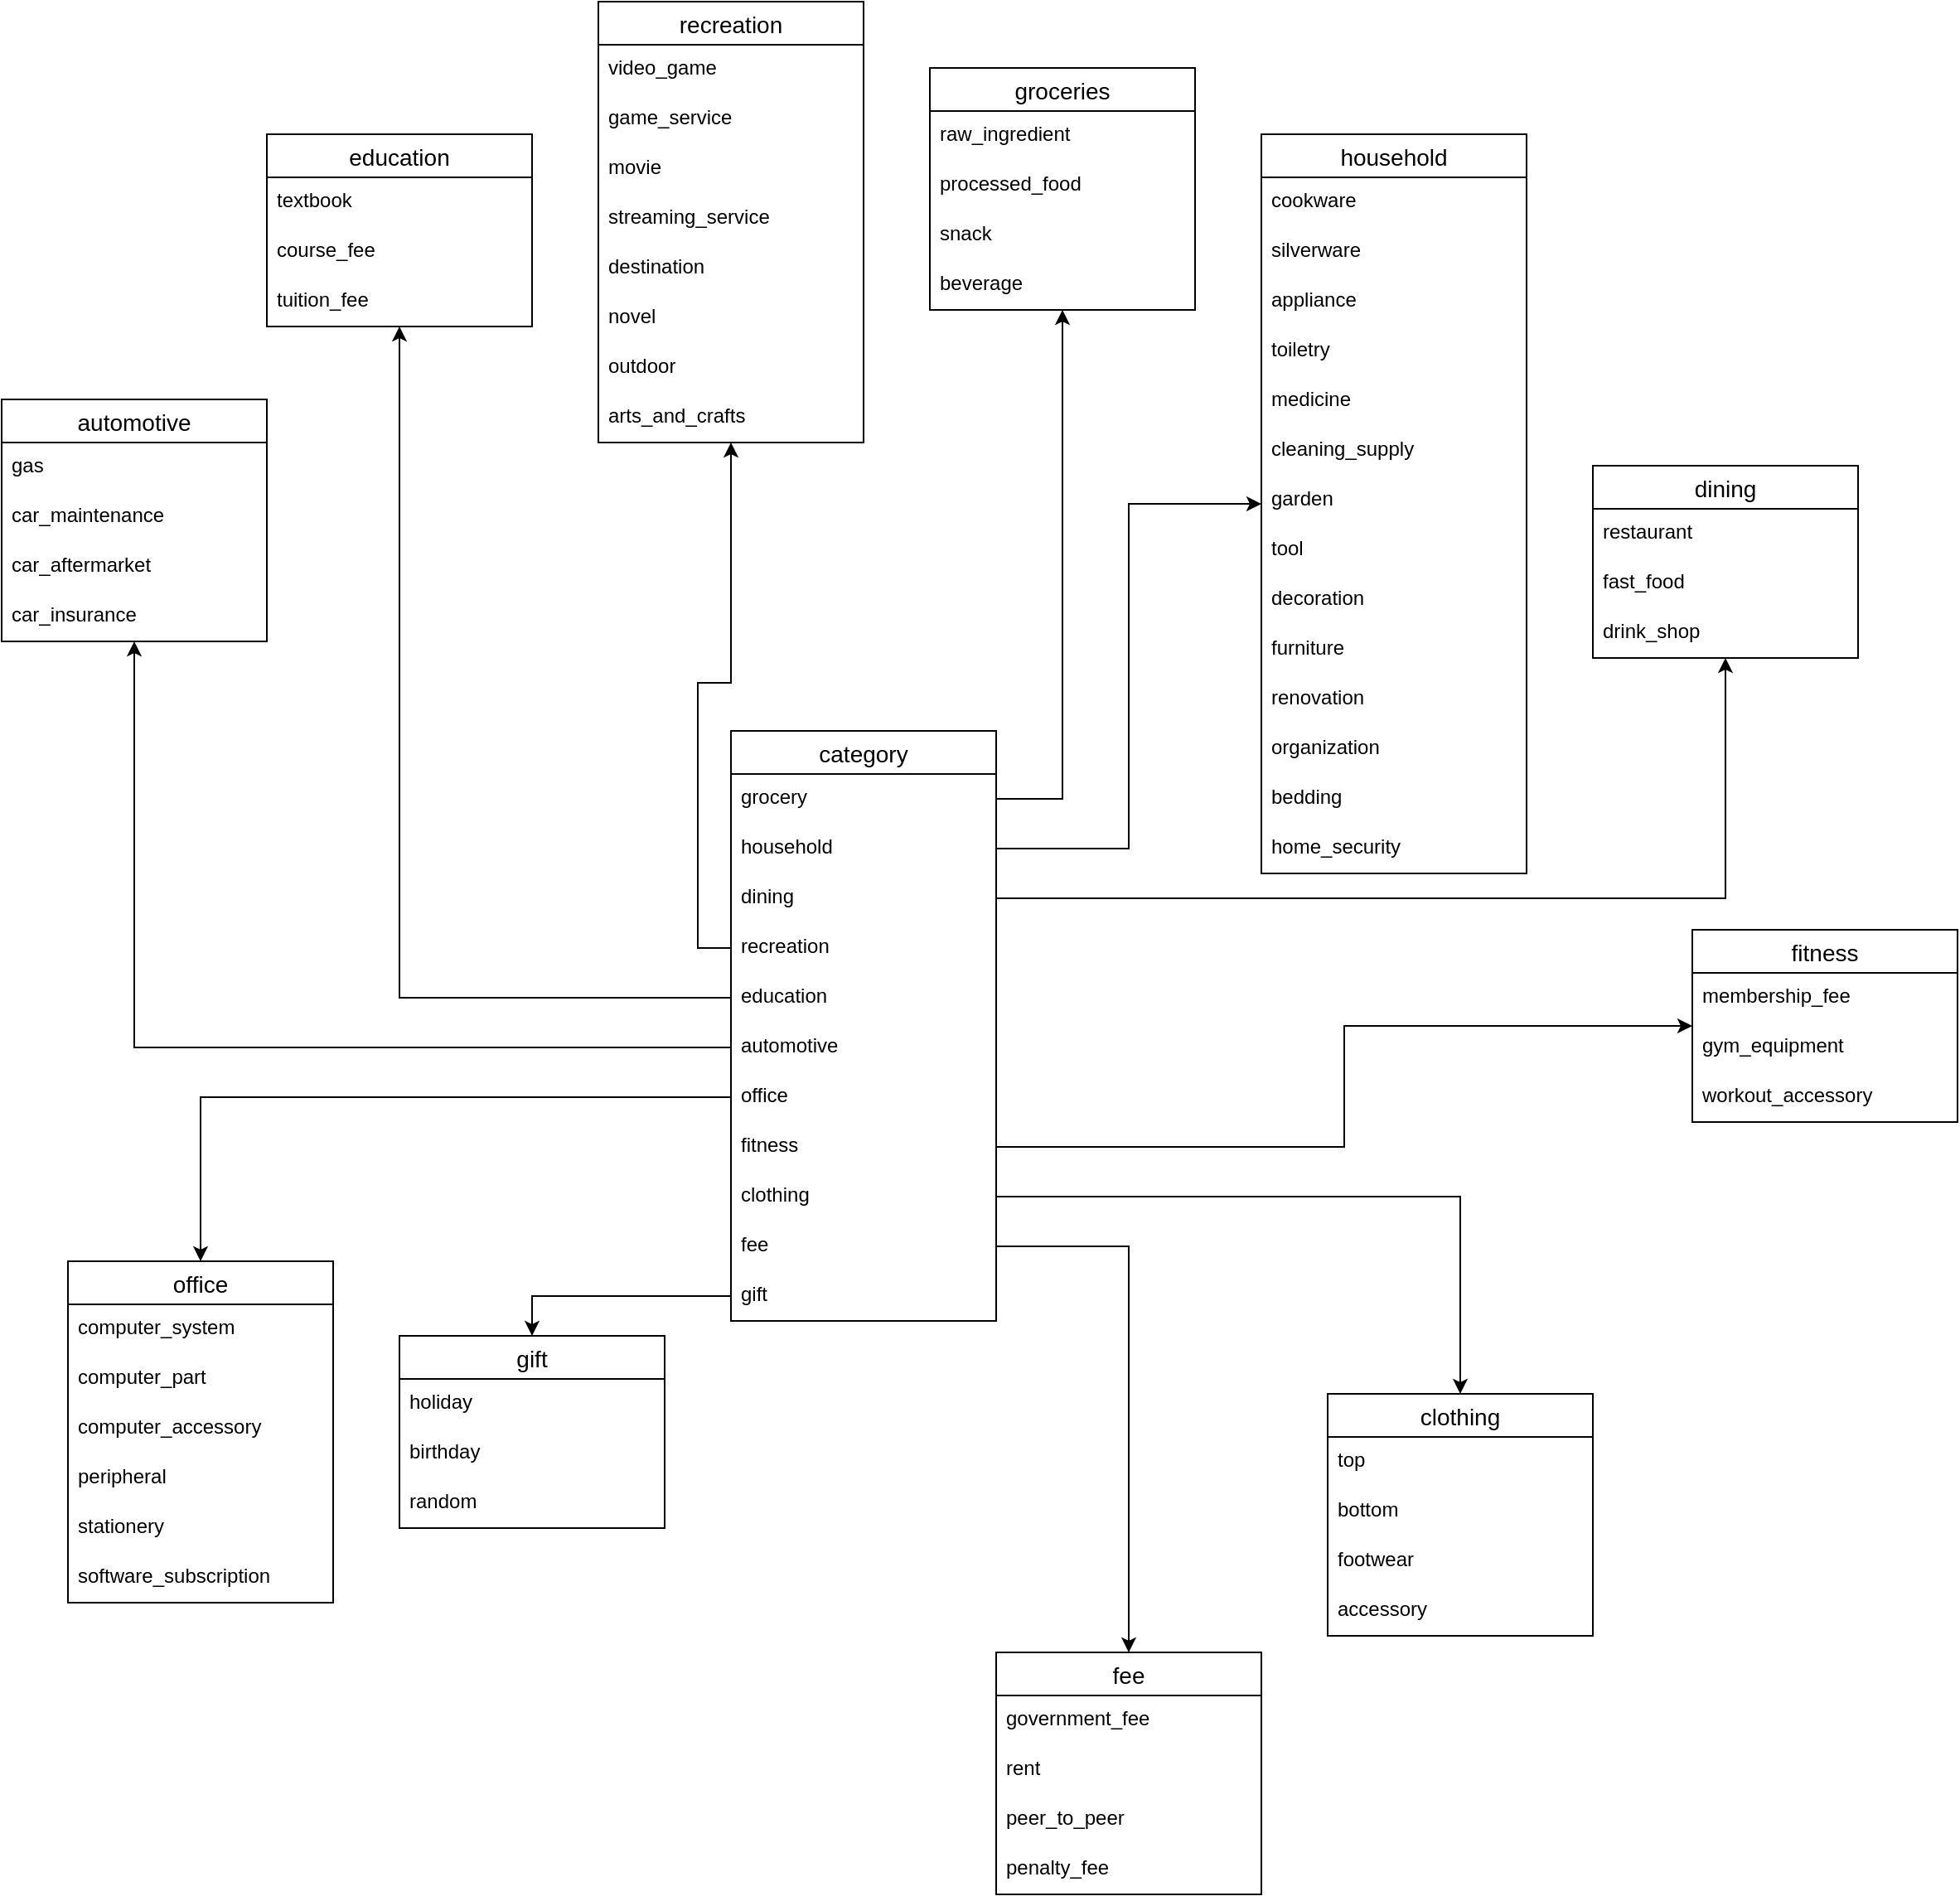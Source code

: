 <mxfile version="18.0.1" type="device"><diagram id="R2lEEEUBdFMjLlhIrx00" name="Page-1"><mxGraphModel dx="777" dy="1337" grid="1" gridSize="10" guides="1" tooltips="1" connect="1" arrows="1" fold="1" page="1" pageScale="1" pageWidth="1200" pageHeight="1600" math="0" shadow="0" extFonts="Permanent Marker^https://fonts.googleapis.com/css?family=Permanent+Marker"><root><mxCell id="0"/><mxCell id="1" parent="0"/><mxCell id="DdYy4t8U-ZMxY-bG0-oH-1" value="category" style="swimlane;fontStyle=0;childLayout=stackLayout;horizontal=1;startSize=26;horizontalStack=0;resizeParent=1;resizeParentMax=0;resizeLast=0;collapsible=1;marginBottom=0;align=center;fontSize=14;" vertex="1" parent="1"><mxGeometry x="450" y="669" width="160" height="356" as="geometry"/></mxCell><mxCell id="DdYy4t8U-ZMxY-bG0-oH-2" value="grocery" style="text;strokeColor=none;fillColor=none;spacingLeft=4;spacingRight=4;overflow=hidden;rotatable=0;points=[[0,0.5],[1,0.5]];portConstraint=eastwest;fontSize=12;" vertex="1" parent="DdYy4t8U-ZMxY-bG0-oH-1"><mxGeometry y="26" width="160" height="30" as="geometry"/></mxCell><mxCell id="DdYy4t8U-ZMxY-bG0-oH-3" value="household" style="text;strokeColor=none;fillColor=none;spacingLeft=4;spacingRight=4;overflow=hidden;rotatable=0;points=[[0,0.5],[1,0.5]];portConstraint=eastwest;fontSize=12;" vertex="1" parent="DdYy4t8U-ZMxY-bG0-oH-1"><mxGeometry y="56" width="160" height="30" as="geometry"/></mxCell><mxCell id="DdYy4t8U-ZMxY-bG0-oH-4" value="dining" style="text;strokeColor=none;fillColor=none;spacingLeft=4;spacingRight=4;overflow=hidden;rotatable=0;points=[[0,0.5],[1,0.5]];portConstraint=eastwest;fontSize=12;" vertex="1" parent="DdYy4t8U-ZMxY-bG0-oH-1"><mxGeometry y="86" width="160" height="30" as="geometry"/></mxCell><mxCell id="DdYy4t8U-ZMxY-bG0-oH-5" value="recreation" style="text;strokeColor=none;fillColor=none;spacingLeft=4;spacingRight=4;overflow=hidden;rotatable=0;points=[[0,0.5],[1,0.5]];portConstraint=eastwest;fontSize=12;" vertex="1" parent="DdYy4t8U-ZMxY-bG0-oH-1"><mxGeometry y="116" width="160" height="30" as="geometry"/></mxCell><mxCell id="DdYy4t8U-ZMxY-bG0-oH-6" value="education" style="text;strokeColor=none;fillColor=none;spacingLeft=4;spacingRight=4;overflow=hidden;rotatable=0;points=[[0,0.5],[1,0.5]];portConstraint=eastwest;fontSize=12;" vertex="1" parent="DdYy4t8U-ZMxY-bG0-oH-1"><mxGeometry y="146" width="160" height="30" as="geometry"/></mxCell><mxCell id="DdYy4t8U-ZMxY-bG0-oH-7" value="automotive" style="text;strokeColor=none;fillColor=none;spacingLeft=4;spacingRight=4;overflow=hidden;rotatable=0;points=[[0,0.5],[1,0.5]];portConstraint=eastwest;fontSize=12;" vertex="1" parent="DdYy4t8U-ZMxY-bG0-oH-1"><mxGeometry y="176" width="160" height="30" as="geometry"/></mxCell><mxCell id="DdYy4t8U-ZMxY-bG0-oH-62" value="office" style="text;strokeColor=none;fillColor=none;spacingLeft=4;spacingRight=4;overflow=hidden;rotatable=0;points=[[0,0.5],[1,0.5]];portConstraint=eastwest;fontSize=12;" vertex="1" parent="DdYy4t8U-ZMxY-bG0-oH-1"><mxGeometry y="206" width="160" height="30" as="geometry"/></mxCell><mxCell id="DdYy4t8U-ZMxY-bG0-oH-63" value="fitness" style="text;strokeColor=none;fillColor=none;spacingLeft=4;spacingRight=4;overflow=hidden;rotatable=0;points=[[0,0.5],[1,0.5]];portConstraint=eastwest;fontSize=12;" vertex="1" parent="DdYy4t8U-ZMxY-bG0-oH-1"><mxGeometry y="236" width="160" height="30" as="geometry"/></mxCell><mxCell id="DdYy4t8U-ZMxY-bG0-oH-91" value="clothing" style="text;strokeColor=none;fillColor=none;spacingLeft=4;spacingRight=4;overflow=hidden;rotatable=0;points=[[0,0.5],[1,0.5]];portConstraint=eastwest;fontSize=12;" vertex="1" parent="DdYy4t8U-ZMxY-bG0-oH-1"><mxGeometry y="266" width="160" height="30" as="geometry"/></mxCell><mxCell id="DdYy4t8U-ZMxY-bG0-oH-92" value="fee" style="text;strokeColor=none;fillColor=none;spacingLeft=4;spacingRight=4;overflow=hidden;rotatable=0;points=[[0,0.5],[1,0.5]];portConstraint=eastwest;fontSize=12;" vertex="1" parent="DdYy4t8U-ZMxY-bG0-oH-1"><mxGeometry y="296" width="160" height="30" as="geometry"/></mxCell><mxCell id="DdYy4t8U-ZMxY-bG0-oH-93" value="gift" style="text;strokeColor=none;fillColor=none;spacingLeft=4;spacingRight=4;overflow=hidden;rotatable=0;points=[[0,0.5],[1,0.5]];portConstraint=eastwest;fontSize=12;" vertex="1" parent="DdYy4t8U-ZMxY-bG0-oH-1"><mxGeometry y="326" width="160" height="30" as="geometry"/></mxCell><mxCell id="DdYy4t8U-ZMxY-bG0-oH-8" value="groceries" style="swimlane;fontStyle=0;childLayout=stackLayout;horizontal=1;startSize=26;horizontalStack=0;resizeParent=1;resizeParentMax=0;resizeLast=0;collapsible=1;marginBottom=0;align=center;fontSize=14;" vertex="1" parent="1"><mxGeometry x="570" y="269" width="160" height="146" as="geometry"/></mxCell><mxCell id="DdYy4t8U-ZMxY-bG0-oH-9" value="raw_ingredient" style="text;strokeColor=none;fillColor=none;spacingLeft=4;spacingRight=4;overflow=hidden;rotatable=0;points=[[0,0.5],[1,0.5]];portConstraint=eastwest;fontSize=12;" vertex="1" parent="DdYy4t8U-ZMxY-bG0-oH-8"><mxGeometry y="26" width="160" height="30" as="geometry"/></mxCell><mxCell id="DdYy4t8U-ZMxY-bG0-oH-10" value="processed_food" style="text;strokeColor=none;fillColor=none;spacingLeft=4;spacingRight=4;overflow=hidden;rotatable=0;points=[[0,0.5],[1,0.5]];portConstraint=eastwest;fontSize=12;" vertex="1" parent="DdYy4t8U-ZMxY-bG0-oH-8"><mxGeometry y="56" width="160" height="30" as="geometry"/></mxCell><mxCell id="DdYy4t8U-ZMxY-bG0-oH-13" value="snack" style="text;strokeColor=none;fillColor=none;spacingLeft=4;spacingRight=4;overflow=hidden;rotatable=0;points=[[0,0.5],[1,0.5]];portConstraint=eastwest;fontSize=12;" vertex="1" parent="DdYy4t8U-ZMxY-bG0-oH-8"><mxGeometry y="86" width="160" height="30" as="geometry"/></mxCell><mxCell id="DdYy4t8U-ZMxY-bG0-oH-14" value="beverage" style="text;strokeColor=none;fillColor=none;spacingLeft=4;spacingRight=4;overflow=hidden;rotatable=0;points=[[0,0.5],[1,0.5]];portConstraint=eastwest;fontSize=12;" vertex="1" parent="DdYy4t8U-ZMxY-bG0-oH-8"><mxGeometry y="116" width="160" height="30" as="geometry"/></mxCell><mxCell id="DdYy4t8U-ZMxY-bG0-oH-15" value="household" style="swimlane;fontStyle=0;childLayout=stackLayout;horizontal=1;startSize=26;horizontalStack=0;resizeParent=1;resizeParentMax=0;resizeLast=0;collapsible=1;marginBottom=0;align=center;fontSize=14;" vertex="1" parent="1"><mxGeometry x="770" y="309" width="160" height="446" as="geometry"/></mxCell><mxCell id="DdYy4t8U-ZMxY-bG0-oH-16" value="cookware" style="text;strokeColor=none;fillColor=none;spacingLeft=4;spacingRight=4;overflow=hidden;rotatable=0;points=[[0,0.5],[1,0.5]];portConstraint=eastwest;fontSize=12;" vertex="1" parent="DdYy4t8U-ZMxY-bG0-oH-15"><mxGeometry y="26" width="160" height="30" as="geometry"/></mxCell><mxCell id="DdYy4t8U-ZMxY-bG0-oH-25" value="silverware" style="text;strokeColor=none;fillColor=none;spacingLeft=4;spacingRight=4;overflow=hidden;rotatable=0;points=[[0,0.5],[1,0.5]];portConstraint=eastwest;fontSize=12;" vertex="1" parent="DdYy4t8U-ZMxY-bG0-oH-15"><mxGeometry y="56" width="160" height="30" as="geometry"/></mxCell><mxCell id="DdYy4t8U-ZMxY-bG0-oH-17" value="appliance" style="text;strokeColor=none;fillColor=none;spacingLeft=4;spacingRight=4;overflow=hidden;rotatable=0;points=[[0,0.5],[1,0.5]];portConstraint=eastwest;fontSize=12;" vertex="1" parent="DdYy4t8U-ZMxY-bG0-oH-15"><mxGeometry y="86" width="160" height="30" as="geometry"/></mxCell><mxCell id="DdYy4t8U-ZMxY-bG0-oH-18" value="toiletry" style="text;strokeColor=none;fillColor=none;spacingLeft=4;spacingRight=4;overflow=hidden;rotatable=0;points=[[0,0.5],[1,0.5]];portConstraint=eastwest;fontSize=12;" vertex="1" parent="DdYy4t8U-ZMxY-bG0-oH-15"><mxGeometry y="116" width="160" height="30" as="geometry"/></mxCell><mxCell id="DdYy4t8U-ZMxY-bG0-oH-19" value="medicine" style="text;strokeColor=none;fillColor=none;spacingLeft=4;spacingRight=4;overflow=hidden;rotatable=0;points=[[0,0.5],[1,0.5]];portConstraint=eastwest;fontSize=12;" vertex="1" parent="DdYy4t8U-ZMxY-bG0-oH-15"><mxGeometry y="146" width="160" height="30" as="geometry"/></mxCell><mxCell id="DdYy4t8U-ZMxY-bG0-oH-20" value="cleaning_supply" style="text;strokeColor=none;fillColor=none;spacingLeft=4;spacingRight=4;overflow=hidden;rotatable=0;points=[[0,0.5],[1,0.5]];portConstraint=eastwest;fontSize=12;" vertex="1" parent="DdYy4t8U-ZMxY-bG0-oH-15"><mxGeometry y="176" width="160" height="30" as="geometry"/></mxCell><mxCell id="DdYy4t8U-ZMxY-bG0-oH-26" value="garden" style="text;strokeColor=none;fillColor=none;spacingLeft=4;spacingRight=4;overflow=hidden;rotatable=0;points=[[0,0.5],[1,0.5]];portConstraint=eastwest;fontSize=12;" vertex="1" parent="DdYy4t8U-ZMxY-bG0-oH-15"><mxGeometry y="206" width="160" height="30" as="geometry"/></mxCell><mxCell id="DdYy4t8U-ZMxY-bG0-oH-27" value="tool" style="text;strokeColor=none;fillColor=none;spacingLeft=4;spacingRight=4;overflow=hidden;rotatable=0;points=[[0,0.5],[1,0.5]];portConstraint=eastwest;fontSize=12;" vertex="1" parent="DdYy4t8U-ZMxY-bG0-oH-15"><mxGeometry y="236" width="160" height="30" as="geometry"/></mxCell><mxCell id="DdYy4t8U-ZMxY-bG0-oH-85" value="decoration" style="text;strokeColor=none;fillColor=none;spacingLeft=4;spacingRight=4;overflow=hidden;rotatable=0;points=[[0,0.5],[1,0.5]];portConstraint=eastwest;fontSize=12;" vertex="1" parent="DdYy4t8U-ZMxY-bG0-oH-15"><mxGeometry y="266" width="160" height="30" as="geometry"/></mxCell><mxCell id="DdYy4t8U-ZMxY-bG0-oH-86" value="furniture" style="text;strokeColor=none;fillColor=none;spacingLeft=4;spacingRight=4;overflow=hidden;rotatable=0;points=[[0,0.5],[1,0.5]];portConstraint=eastwest;fontSize=12;" vertex="1" parent="DdYy4t8U-ZMxY-bG0-oH-15"><mxGeometry y="296" width="160" height="30" as="geometry"/></mxCell><mxCell id="DdYy4t8U-ZMxY-bG0-oH-109" value="renovation" style="text;strokeColor=none;fillColor=none;spacingLeft=4;spacingRight=4;overflow=hidden;rotatable=0;points=[[0,0.5],[1,0.5]];portConstraint=eastwest;fontSize=12;" vertex="1" parent="DdYy4t8U-ZMxY-bG0-oH-15"><mxGeometry y="326" width="160" height="30" as="geometry"/></mxCell><mxCell id="DdYy4t8U-ZMxY-bG0-oH-116" value="organization" style="text;strokeColor=none;fillColor=none;spacingLeft=4;spacingRight=4;overflow=hidden;rotatable=0;points=[[0,0.5],[1,0.5]];portConstraint=eastwest;fontSize=12;" vertex="1" parent="DdYy4t8U-ZMxY-bG0-oH-15"><mxGeometry y="356" width="160" height="30" as="geometry"/></mxCell><mxCell id="DdYy4t8U-ZMxY-bG0-oH-117" value="bedding" style="text;strokeColor=none;fillColor=none;spacingLeft=4;spacingRight=4;overflow=hidden;rotatable=0;points=[[0,0.5],[1,0.5]];portConstraint=eastwest;fontSize=12;" vertex="1" parent="DdYy4t8U-ZMxY-bG0-oH-15"><mxGeometry y="386" width="160" height="30" as="geometry"/></mxCell><mxCell id="DdYy4t8U-ZMxY-bG0-oH-124" value="home_security" style="text;strokeColor=none;fillColor=none;spacingLeft=4;spacingRight=4;overflow=hidden;rotatable=0;points=[[0,0.5],[1,0.5]];portConstraint=eastwest;fontSize=12;" vertex="1" parent="DdYy4t8U-ZMxY-bG0-oH-15"><mxGeometry y="416" width="160" height="30" as="geometry"/></mxCell><mxCell id="DdYy4t8U-ZMxY-bG0-oH-28" style="edgeStyle=orthogonalEdgeStyle;rounded=0;orthogonalLoop=1;jettySize=auto;html=1;" edge="1" parent="1" source="DdYy4t8U-ZMxY-bG0-oH-2" target="DdYy4t8U-ZMxY-bG0-oH-8"><mxGeometry relative="1" as="geometry"/></mxCell><mxCell id="DdYy4t8U-ZMxY-bG0-oH-29" style="edgeStyle=orthogonalEdgeStyle;rounded=0;orthogonalLoop=1;jettySize=auto;html=1;" edge="1" parent="1" source="DdYy4t8U-ZMxY-bG0-oH-3" target="DdYy4t8U-ZMxY-bG0-oH-15"><mxGeometry relative="1" as="geometry"/></mxCell><mxCell id="DdYy4t8U-ZMxY-bG0-oH-30" value="dining" style="swimlane;fontStyle=0;childLayout=stackLayout;horizontal=1;startSize=26;horizontalStack=0;resizeParent=1;resizeParentMax=0;resizeLast=0;collapsible=1;marginBottom=0;align=center;fontSize=14;" vertex="1" parent="1"><mxGeometry x="970" y="509" width="160" height="116" as="geometry"/></mxCell><mxCell id="DdYy4t8U-ZMxY-bG0-oH-31" value="restaurant" style="text;strokeColor=none;fillColor=none;spacingLeft=4;spacingRight=4;overflow=hidden;rotatable=0;points=[[0,0.5],[1,0.5]];portConstraint=eastwest;fontSize=12;" vertex="1" parent="DdYy4t8U-ZMxY-bG0-oH-30"><mxGeometry y="26" width="160" height="30" as="geometry"/></mxCell><mxCell id="DdYy4t8U-ZMxY-bG0-oH-35" value="fast_food" style="text;strokeColor=none;fillColor=none;spacingLeft=4;spacingRight=4;overflow=hidden;rotatable=0;points=[[0,0.5],[1,0.5]];portConstraint=eastwest;fontSize=12;" vertex="1" parent="DdYy4t8U-ZMxY-bG0-oH-30"><mxGeometry y="56" width="160" height="30" as="geometry"/></mxCell><mxCell id="DdYy4t8U-ZMxY-bG0-oH-36" value="drink_shop" style="text;strokeColor=none;fillColor=none;spacingLeft=4;spacingRight=4;overflow=hidden;rotatable=0;points=[[0,0.5],[1,0.5]];portConstraint=eastwest;fontSize=12;" vertex="1" parent="DdYy4t8U-ZMxY-bG0-oH-30"><mxGeometry y="86" width="160" height="30" as="geometry"/></mxCell><mxCell id="DdYy4t8U-ZMxY-bG0-oH-39" style="edgeStyle=orthogonalEdgeStyle;rounded=0;orthogonalLoop=1;jettySize=auto;html=1;" edge="1" parent="1" source="DdYy4t8U-ZMxY-bG0-oH-4" target="DdYy4t8U-ZMxY-bG0-oH-30"><mxGeometry relative="1" as="geometry"/></mxCell><mxCell id="DdYy4t8U-ZMxY-bG0-oH-40" value="recreation" style="swimlane;fontStyle=0;childLayout=stackLayout;horizontal=1;startSize=26;horizontalStack=0;resizeParent=1;resizeParentMax=0;resizeLast=0;collapsible=1;marginBottom=0;align=center;fontSize=14;" vertex="1" parent="1"><mxGeometry x="370" y="229" width="160" height="266" as="geometry"/></mxCell><mxCell id="DdYy4t8U-ZMxY-bG0-oH-41" value="video_game" style="text;strokeColor=none;fillColor=none;spacingLeft=4;spacingRight=4;overflow=hidden;rotatable=0;points=[[0,0.5],[1,0.5]];portConstraint=eastwest;fontSize=12;" vertex="1" parent="DdYy4t8U-ZMxY-bG0-oH-40"><mxGeometry y="26" width="160" height="30" as="geometry"/></mxCell><mxCell id="DdYy4t8U-ZMxY-bG0-oH-81" value="game_service" style="text;strokeColor=none;fillColor=none;spacingLeft=4;spacingRight=4;overflow=hidden;rotatable=0;points=[[0,0.5],[1,0.5]];portConstraint=eastwest;fontSize=12;" vertex="1" parent="DdYy4t8U-ZMxY-bG0-oH-40"><mxGeometry y="56" width="160" height="30" as="geometry"/></mxCell><mxCell id="DdYy4t8U-ZMxY-bG0-oH-42" value="movie" style="text;strokeColor=none;fillColor=none;spacingLeft=4;spacingRight=4;overflow=hidden;rotatable=0;points=[[0,0.5],[1,0.5]];portConstraint=eastwest;fontSize=12;" vertex="1" parent="DdYy4t8U-ZMxY-bG0-oH-40"><mxGeometry y="86" width="160" height="30" as="geometry"/></mxCell><mxCell id="DdYy4t8U-ZMxY-bG0-oH-82" value="streaming_service" style="text;strokeColor=none;fillColor=none;spacingLeft=4;spacingRight=4;overflow=hidden;rotatable=0;points=[[0,0.5],[1,0.5]];portConstraint=eastwest;fontSize=12;" vertex="1" parent="DdYy4t8U-ZMxY-bG0-oH-40"><mxGeometry y="116" width="160" height="30" as="geometry"/></mxCell><mxCell id="DdYy4t8U-ZMxY-bG0-oH-43" value="destination" style="text;strokeColor=none;fillColor=none;spacingLeft=4;spacingRight=4;overflow=hidden;rotatable=0;points=[[0,0.5],[1,0.5]];portConstraint=eastwest;fontSize=12;" vertex="1" parent="DdYy4t8U-ZMxY-bG0-oH-40"><mxGeometry y="146" width="160" height="30" as="geometry"/></mxCell><mxCell id="DdYy4t8U-ZMxY-bG0-oH-44" value="novel" style="text;strokeColor=none;fillColor=none;spacingLeft=4;spacingRight=4;overflow=hidden;rotatable=0;points=[[0,0.5],[1,0.5]];portConstraint=eastwest;fontSize=12;" vertex="1" parent="DdYy4t8U-ZMxY-bG0-oH-40"><mxGeometry y="176" width="160" height="30" as="geometry"/></mxCell><mxCell id="DdYy4t8U-ZMxY-bG0-oH-45" value="outdoor" style="text;strokeColor=none;fillColor=none;spacingLeft=4;spacingRight=4;overflow=hidden;rotatable=0;points=[[0,0.5],[1,0.5]];portConstraint=eastwest;fontSize=12;" vertex="1" parent="DdYy4t8U-ZMxY-bG0-oH-40"><mxGeometry y="206" width="160" height="30" as="geometry"/></mxCell><mxCell id="DdYy4t8U-ZMxY-bG0-oH-47" value="arts_and_crafts" style="text;strokeColor=none;fillColor=none;spacingLeft=4;spacingRight=4;overflow=hidden;rotatable=0;points=[[0,0.5],[1,0.5]];portConstraint=eastwest;fontSize=12;" vertex="1" parent="DdYy4t8U-ZMxY-bG0-oH-40"><mxGeometry y="236" width="160" height="30" as="geometry"/></mxCell><mxCell id="DdYy4t8U-ZMxY-bG0-oH-48" style="edgeStyle=orthogonalEdgeStyle;rounded=0;orthogonalLoop=1;jettySize=auto;html=1;" edge="1" parent="1" source="DdYy4t8U-ZMxY-bG0-oH-5" target="DdYy4t8U-ZMxY-bG0-oH-40"><mxGeometry relative="1" as="geometry"/></mxCell><mxCell id="DdYy4t8U-ZMxY-bG0-oH-49" value="education" style="swimlane;fontStyle=0;childLayout=stackLayout;horizontal=1;startSize=26;horizontalStack=0;resizeParent=1;resizeParentMax=0;resizeLast=0;collapsible=1;marginBottom=0;align=center;fontSize=14;" vertex="1" parent="1"><mxGeometry x="170" y="309" width="160" height="116" as="geometry"/></mxCell><mxCell id="DdYy4t8U-ZMxY-bG0-oH-50" value="textbook" style="text;strokeColor=none;fillColor=none;spacingLeft=4;spacingRight=4;overflow=hidden;rotatable=0;points=[[0,0.5],[1,0.5]];portConstraint=eastwest;fontSize=12;" vertex="1" parent="DdYy4t8U-ZMxY-bG0-oH-49"><mxGeometry y="26" width="160" height="30" as="geometry"/></mxCell><mxCell id="DdYy4t8U-ZMxY-bG0-oH-56" value="course_fee" style="text;strokeColor=none;fillColor=none;spacingLeft=4;spacingRight=4;overflow=hidden;rotatable=0;points=[[0,0.5],[1,0.5]];portConstraint=eastwest;fontSize=12;" vertex="1" parent="DdYy4t8U-ZMxY-bG0-oH-49"><mxGeometry y="56" width="160" height="30" as="geometry"/></mxCell><mxCell id="DdYy4t8U-ZMxY-bG0-oH-57" value="tuition_fee" style="text;strokeColor=none;fillColor=none;spacingLeft=4;spacingRight=4;overflow=hidden;rotatable=0;points=[[0,0.5],[1,0.5]];portConstraint=eastwest;fontSize=12;" vertex="1" parent="DdYy4t8U-ZMxY-bG0-oH-49"><mxGeometry y="86" width="160" height="30" as="geometry"/></mxCell><mxCell id="DdYy4t8U-ZMxY-bG0-oH-61" style="edgeStyle=orthogonalEdgeStyle;rounded=0;orthogonalLoop=1;jettySize=auto;html=1;" edge="1" parent="1" source="DdYy4t8U-ZMxY-bG0-oH-6" target="DdYy4t8U-ZMxY-bG0-oH-49"><mxGeometry relative="1" as="geometry"/></mxCell><mxCell id="DdYy4t8U-ZMxY-bG0-oH-64" value="automotive" style="swimlane;fontStyle=0;childLayout=stackLayout;horizontal=1;startSize=26;horizontalStack=0;resizeParent=1;resizeParentMax=0;resizeLast=0;collapsible=1;marginBottom=0;align=center;fontSize=14;" vertex="1" parent="1"><mxGeometry x="10" y="469" width="160" height="146" as="geometry"/></mxCell><mxCell id="DdYy4t8U-ZMxY-bG0-oH-65" value="gas" style="text;strokeColor=none;fillColor=none;spacingLeft=4;spacingRight=4;overflow=hidden;rotatable=0;points=[[0,0.5],[1,0.5]];portConstraint=eastwest;fontSize=12;" vertex="1" parent="DdYy4t8U-ZMxY-bG0-oH-64"><mxGeometry y="26" width="160" height="30" as="geometry"/></mxCell><mxCell id="DdYy4t8U-ZMxY-bG0-oH-66" value="car_maintenance" style="text;strokeColor=none;fillColor=none;spacingLeft=4;spacingRight=4;overflow=hidden;rotatable=0;points=[[0,0.5],[1,0.5]];portConstraint=eastwest;fontSize=12;" vertex="1" parent="DdYy4t8U-ZMxY-bG0-oH-64"><mxGeometry y="56" width="160" height="30" as="geometry"/></mxCell><mxCell id="DdYy4t8U-ZMxY-bG0-oH-67" value="car_aftermarket" style="text;strokeColor=none;fillColor=none;spacingLeft=4;spacingRight=4;overflow=hidden;rotatable=0;points=[[0,0.5],[1,0.5]];portConstraint=eastwest;fontSize=12;" vertex="1" parent="DdYy4t8U-ZMxY-bG0-oH-64"><mxGeometry y="86" width="160" height="30" as="geometry"/></mxCell><mxCell id="DdYy4t8U-ZMxY-bG0-oH-68" value="car_insurance" style="text;strokeColor=none;fillColor=none;spacingLeft=4;spacingRight=4;overflow=hidden;rotatable=0;points=[[0,0.5],[1,0.5]];portConstraint=eastwest;fontSize=12;" vertex="1" parent="DdYy4t8U-ZMxY-bG0-oH-64"><mxGeometry y="116" width="160" height="30" as="geometry"/></mxCell><mxCell id="DdYy4t8U-ZMxY-bG0-oH-69" style="edgeStyle=orthogonalEdgeStyle;rounded=0;orthogonalLoop=1;jettySize=auto;html=1;" edge="1" parent="1" source="DdYy4t8U-ZMxY-bG0-oH-7" target="DdYy4t8U-ZMxY-bG0-oH-64"><mxGeometry relative="1" as="geometry"/></mxCell><mxCell id="DdYy4t8U-ZMxY-bG0-oH-70" value="office" style="swimlane;fontStyle=0;childLayout=stackLayout;horizontal=1;startSize=26;horizontalStack=0;resizeParent=1;resizeParentMax=0;resizeLast=0;collapsible=1;marginBottom=0;align=center;fontSize=14;" vertex="1" parent="1"><mxGeometry x="50" y="989" width="160" height="206" as="geometry"/></mxCell><mxCell id="DdYy4t8U-ZMxY-bG0-oH-73" value="computer_system" style="text;strokeColor=none;fillColor=none;spacingLeft=4;spacingRight=4;overflow=hidden;rotatable=0;points=[[0,0.5],[1,0.5]];portConstraint=eastwest;fontSize=12;" vertex="1" parent="DdYy4t8U-ZMxY-bG0-oH-70"><mxGeometry y="26" width="160" height="30" as="geometry"/></mxCell><mxCell id="DdYy4t8U-ZMxY-bG0-oH-79" value="computer_part" style="text;strokeColor=none;fillColor=none;spacingLeft=4;spacingRight=4;overflow=hidden;rotatable=0;points=[[0,0.5],[1,0.5]];portConstraint=eastwest;fontSize=12;" vertex="1" parent="DdYy4t8U-ZMxY-bG0-oH-70"><mxGeometry y="56" width="160" height="30" as="geometry"/></mxCell><mxCell id="DdYy4t8U-ZMxY-bG0-oH-74" value="computer_accessory" style="text;strokeColor=none;fillColor=none;spacingLeft=4;spacingRight=4;overflow=hidden;rotatable=0;points=[[0,0.5],[1,0.5]];portConstraint=eastwest;fontSize=12;" vertex="1" parent="DdYy4t8U-ZMxY-bG0-oH-70"><mxGeometry y="86" width="160" height="30" as="geometry"/></mxCell><mxCell id="DdYy4t8U-ZMxY-bG0-oH-75" value="peripheral" style="text;strokeColor=none;fillColor=none;spacingLeft=4;spacingRight=4;overflow=hidden;rotatable=0;points=[[0,0.5],[1,0.5]];portConstraint=eastwest;fontSize=12;" vertex="1" parent="DdYy4t8U-ZMxY-bG0-oH-70"><mxGeometry y="116" width="160" height="30" as="geometry"/></mxCell><mxCell id="DdYy4t8U-ZMxY-bG0-oH-76" value="stationery" style="text;strokeColor=none;fillColor=none;spacingLeft=4;spacingRight=4;overflow=hidden;rotatable=0;points=[[0,0.5],[1,0.5]];portConstraint=eastwest;fontSize=12;" vertex="1" parent="DdYy4t8U-ZMxY-bG0-oH-70"><mxGeometry y="146" width="160" height="30" as="geometry"/></mxCell><mxCell id="DdYy4t8U-ZMxY-bG0-oH-77" value="software_subscription" style="text;strokeColor=none;fillColor=none;spacingLeft=4;spacingRight=4;overflow=hidden;rotatable=0;points=[[0,0.5],[1,0.5]];portConstraint=eastwest;fontSize=12;" vertex="1" parent="DdYy4t8U-ZMxY-bG0-oH-70"><mxGeometry y="176" width="160" height="30" as="geometry"/></mxCell><mxCell id="DdYy4t8U-ZMxY-bG0-oH-83" style="edgeStyle=orthogonalEdgeStyle;rounded=0;orthogonalLoop=1;jettySize=auto;html=1;" edge="1" parent="1" source="DdYy4t8U-ZMxY-bG0-oH-62" target="DdYy4t8U-ZMxY-bG0-oH-70"><mxGeometry relative="1" as="geometry"/></mxCell><mxCell id="DdYy4t8U-ZMxY-bG0-oH-94" value="fitness" style="swimlane;fontStyle=0;childLayout=stackLayout;horizontal=1;startSize=26;horizontalStack=0;resizeParent=1;resizeParentMax=0;resizeLast=0;collapsible=1;marginBottom=0;align=center;fontSize=14;" vertex="1" parent="1"><mxGeometry x="1030" y="789" width="160" height="116" as="geometry"/></mxCell><mxCell id="DdYy4t8U-ZMxY-bG0-oH-95" value="membership_fee" style="text;strokeColor=none;fillColor=none;spacingLeft=4;spacingRight=4;overflow=hidden;rotatable=0;points=[[0,0.5],[1,0.5]];portConstraint=eastwest;fontSize=12;" vertex="1" parent="DdYy4t8U-ZMxY-bG0-oH-94"><mxGeometry y="26" width="160" height="30" as="geometry"/></mxCell><mxCell id="DdYy4t8U-ZMxY-bG0-oH-96" value="gym_equipment" style="text;strokeColor=none;fillColor=none;spacingLeft=4;spacingRight=4;overflow=hidden;rotatable=0;points=[[0,0.5],[1,0.5]];portConstraint=eastwest;fontSize=12;" vertex="1" parent="DdYy4t8U-ZMxY-bG0-oH-94"><mxGeometry y="56" width="160" height="30" as="geometry"/></mxCell><mxCell id="DdYy4t8U-ZMxY-bG0-oH-97" value="workout_accessory" style="text;strokeColor=none;fillColor=none;spacingLeft=4;spacingRight=4;overflow=hidden;rotatable=0;points=[[0,0.5],[1,0.5]];portConstraint=eastwest;fontSize=12;" vertex="1" parent="DdYy4t8U-ZMxY-bG0-oH-94"><mxGeometry y="86" width="160" height="30" as="geometry"/></mxCell><mxCell id="DdYy4t8U-ZMxY-bG0-oH-102" style="edgeStyle=orthogonalEdgeStyle;rounded=0;orthogonalLoop=1;jettySize=auto;html=1;" edge="1" parent="1" source="DdYy4t8U-ZMxY-bG0-oH-63" target="DdYy4t8U-ZMxY-bG0-oH-94"><mxGeometry relative="1" as="geometry"/></mxCell><mxCell id="DdYy4t8U-ZMxY-bG0-oH-103" value="clothing" style="swimlane;fontStyle=0;childLayout=stackLayout;horizontal=1;startSize=26;horizontalStack=0;resizeParent=1;resizeParentMax=0;resizeLast=0;collapsible=1;marginBottom=0;align=center;fontSize=14;" vertex="1" parent="1"><mxGeometry x="810" y="1069" width="160" height="146" as="geometry"/></mxCell><mxCell id="DdYy4t8U-ZMxY-bG0-oH-104" value="top" style="text;strokeColor=none;fillColor=none;spacingLeft=4;spacingRight=4;overflow=hidden;rotatable=0;points=[[0,0.5],[1,0.5]];portConstraint=eastwest;fontSize=12;" vertex="1" parent="DdYy4t8U-ZMxY-bG0-oH-103"><mxGeometry y="26" width="160" height="30" as="geometry"/></mxCell><mxCell id="DdYy4t8U-ZMxY-bG0-oH-105" value="bottom" style="text;strokeColor=none;fillColor=none;spacingLeft=4;spacingRight=4;overflow=hidden;rotatable=0;points=[[0,0.5],[1,0.5]];portConstraint=eastwest;fontSize=12;" vertex="1" parent="DdYy4t8U-ZMxY-bG0-oH-103"><mxGeometry y="56" width="160" height="30" as="geometry"/></mxCell><mxCell id="DdYy4t8U-ZMxY-bG0-oH-106" value="footwear" style="text;strokeColor=none;fillColor=none;spacingLeft=4;spacingRight=4;overflow=hidden;rotatable=0;points=[[0,0.5],[1,0.5]];portConstraint=eastwest;fontSize=12;" vertex="1" parent="DdYy4t8U-ZMxY-bG0-oH-103"><mxGeometry y="86" width="160" height="30" as="geometry"/></mxCell><mxCell id="DdYy4t8U-ZMxY-bG0-oH-108" value="accessory" style="text;strokeColor=none;fillColor=none;spacingLeft=4;spacingRight=4;overflow=hidden;rotatable=0;points=[[0,0.5],[1,0.5]];portConstraint=eastwest;fontSize=12;" vertex="1" parent="DdYy4t8U-ZMxY-bG0-oH-103"><mxGeometry y="116" width="160" height="30" as="geometry"/></mxCell><mxCell id="DdYy4t8U-ZMxY-bG0-oH-107" style="edgeStyle=orthogonalEdgeStyle;rounded=0;orthogonalLoop=1;jettySize=auto;html=1;" edge="1" parent="1" source="DdYy4t8U-ZMxY-bG0-oH-91" target="DdYy4t8U-ZMxY-bG0-oH-103"><mxGeometry relative="1" as="geometry"/></mxCell><mxCell id="DdYy4t8U-ZMxY-bG0-oH-110" value="fee" style="swimlane;fontStyle=0;childLayout=stackLayout;horizontal=1;startSize=26;horizontalStack=0;resizeParent=1;resizeParentMax=0;resizeLast=0;collapsible=1;marginBottom=0;align=center;fontSize=14;" vertex="1" parent="1"><mxGeometry x="610" y="1225" width="160" height="146" as="geometry"/></mxCell><mxCell id="DdYy4t8U-ZMxY-bG0-oH-111" value="government_fee" style="text;strokeColor=none;fillColor=none;spacingLeft=4;spacingRight=4;overflow=hidden;rotatable=0;points=[[0,0.5],[1,0.5]];portConstraint=eastwest;fontSize=12;" vertex="1" parent="DdYy4t8U-ZMxY-bG0-oH-110"><mxGeometry y="26" width="160" height="30" as="geometry"/></mxCell><mxCell id="DdYy4t8U-ZMxY-bG0-oH-112" value="rent" style="text;strokeColor=none;fillColor=none;spacingLeft=4;spacingRight=4;overflow=hidden;rotatable=0;points=[[0,0.5],[1,0.5]];portConstraint=eastwest;fontSize=12;" vertex="1" parent="DdYy4t8U-ZMxY-bG0-oH-110"><mxGeometry y="56" width="160" height="30" as="geometry"/></mxCell><mxCell id="DdYy4t8U-ZMxY-bG0-oH-113" value="peer_to_peer" style="text;strokeColor=none;fillColor=none;spacingLeft=4;spacingRight=4;overflow=hidden;rotatable=0;points=[[0,0.5],[1,0.5]];portConstraint=eastwest;fontSize=12;" vertex="1" parent="DdYy4t8U-ZMxY-bG0-oH-110"><mxGeometry y="86" width="160" height="30" as="geometry"/></mxCell><mxCell id="DdYy4t8U-ZMxY-bG0-oH-123" value="penalty_fee" style="text;strokeColor=none;fillColor=none;spacingLeft=4;spacingRight=4;overflow=hidden;rotatable=0;points=[[0,0.5],[1,0.5]];portConstraint=eastwest;fontSize=12;" vertex="1" parent="DdYy4t8U-ZMxY-bG0-oH-110"><mxGeometry y="116" width="160" height="30" as="geometry"/></mxCell><mxCell id="DdYy4t8U-ZMxY-bG0-oH-115" style="edgeStyle=orthogonalEdgeStyle;rounded=0;orthogonalLoop=1;jettySize=auto;html=1;" edge="1" parent="1" source="DdYy4t8U-ZMxY-bG0-oH-92" target="DdYy4t8U-ZMxY-bG0-oH-110"><mxGeometry relative="1" as="geometry"/></mxCell><mxCell id="DdYy4t8U-ZMxY-bG0-oH-118" value="gift" style="swimlane;fontStyle=0;childLayout=stackLayout;horizontal=1;startSize=26;horizontalStack=0;resizeParent=1;resizeParentMax=0;resizeLast=0;collapsible=1;marginBottom=0;align=center;fontSize=14;" vertex="1" parent="1"><mxGeometry x="250" y="1034" width="160" height="116" as="geometry"/></mxCell><mxCell id="DdYy4t8U-ZMxY-bG0-oH-119" value="holiday" style="text;strokeColor=none;fillColor=none;spacingLeft=4;spacingRight=4;overflow=hidden;rotatable=0;points=[[0,0.5],[1,0.5]];portConstraint=eastwest;fontSize=12;" vertex="1" parent="DdYy4t8U-ZMxY-bG0-oH-118"><mxGeometry y="26" width="160" height="30" as="geometry"/></mxCell><mxCell id="DdYy4t8U-ZMxY-bG0-oH-120" value="birthday" style="text;strokeColor=none;fillColor=none;spacingLeft=4;spacingRight=4;overflow=hidden;rotatable=0;points=[[0,0.5],[1,0.5]];portConstraint=eastwest;fontSize=12;" vertex="1" parent="DdYy4t8U-ZMxY-bG0-oH-118"><mxGeometry y="56" width="160" height="30" as="geometry"/></mxCell><mxCell id="DdYy4t8U-ZMxY-bG0-oH-121" value="random" style="text;strokeColor=none;fillColor=none;spacingLeft=4;spacingRight=4;overflow=hidden;rotatable=0;points=[[0,0.5],[1,0.5]];portConstraint=eastwest;fontSize=12;" vertex="1" parent="DdYy4t8U-ZMxY-bG0-oH-118"><mxGeometry y="86" width="160" height="30" as="geometry"/></mxCell><mxCell id="DdYy4t8U-ZMxY-bG0-oH-122" style="edgeStyle=orthogonalEdgeStyle;rounded=0;orthogonalLoop=1;jettySize=auto;html=1;" edge="1" parent="1" source="DdYy4t8U-ZMxY-bG0-oH-93" target="DdYy4t8U-ZMxY-bG0-oH-118"><mxGeometry relative="1" as="geometry"/></mxCell></root></mxGraphModel></diagram></mxfile>